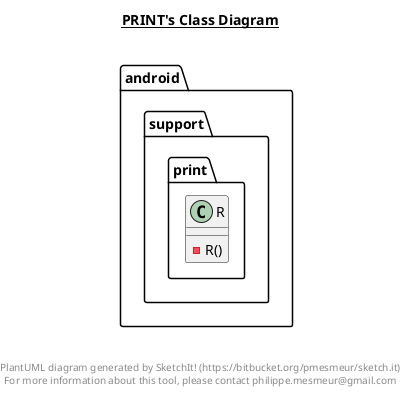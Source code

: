 @startuml

title __PRINT's Class Diagram__\n

  namespace android.support.print {
    class android.support.print.R {
        - R()
    }
  }
  



right footer


PlantUML diagram generated by SketchIt! (https://bitbucket.org/pmesmeur/sketch.it)
For more information about this tool, please contact philippe.mesmeur@gmail.com
endfooter

@enduml

